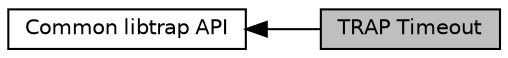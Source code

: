 digraph "TRAP Timeout"
{
  edge [fontname="Helvetica",fontsize="10",labelfontname="Helvetica",labelfontsize="10"];
  node [fontname="Helvetica",fontsize="10",shape=record];
  rankdir=LR;
  Node0 [label="TRAP Timeout",height=0.2,width=0.4,color="black", fillcolor="grey75", style="filled", fontcolor="black"];
  Node1 [label="Common libtrap API",height=0.2,width=0.4,color="black", fillcolor="white", style="filled",URL="$group__commonapi.html"];
  Node1->Node0 [shape=plaintext, dir="back", style="solid"];
}

